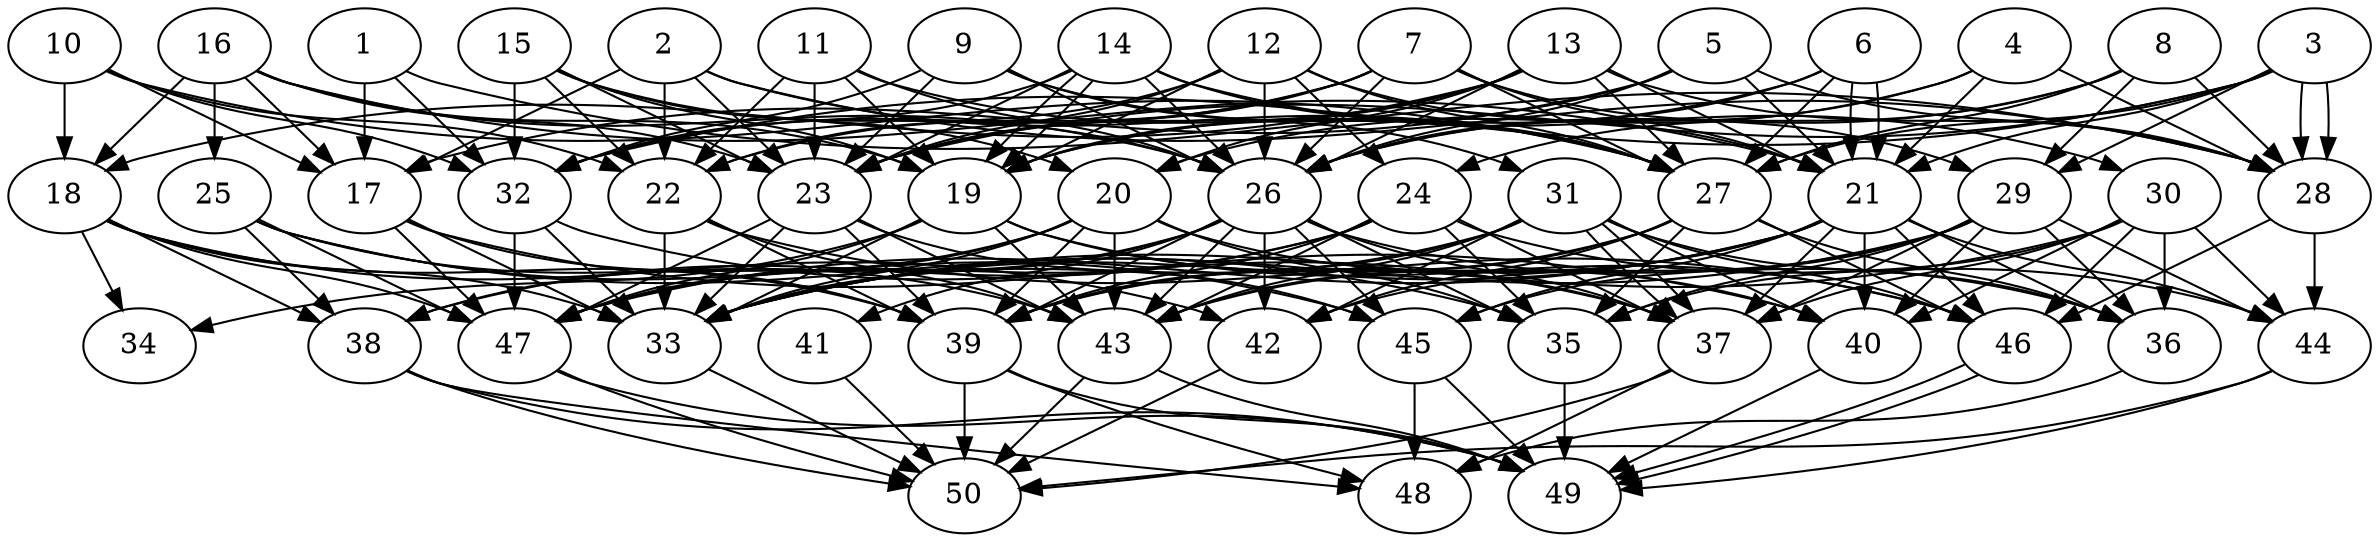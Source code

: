 // DAG automatically generated by daggen at Thu Oct  3 14:07:58 2019
// ./daggen --dot -n 50 --ccr 0.3 --fat 0.7 --regular 0.5 --density 0.7 --mindata 5242880 --maxdata 52428800 
digraph G {
  1 [size="97344853", alpha="0.19", expect_size="29203456"] 
  1 -> 17 [size ="29203456"]
  1 -> 28 [size ="29203456"]
  1 -> 32 [size ="29203456"]
  2 [size="65710080", alpha="0.19", expect_size="19713024"] 
  2 -> 17 [size ="19713024"]
  2 -> 22 [size ="19713024"]
  2 -> 23 [size ="19713024"]
  2 -> 27 [size ="19713024"]
  2 -> 28 [size ="19713024"]
  3 [size="54729387", alpha="0.16", expect_size="16418816"] 
  3 -> 21 [size ="16418816"]
  3 -> 23 [size ="16418816"]
  3 -> 27 [size ="16418816"]
  3 -> 28 [size ="16418816"]
  3 -> 28 [size ="16418816"]
  3 -> 29 [size ="16418816"]
  3 -> 32 [size ="16418816"]
  4 [size="65406293", alpha="0.03", expect_size="19621888"] 
  4 -> 20 [size ="19621888"]
  4 -> 21 [size ="19621888"]
  4 -> 26 [size ="19621888"]
  4 -> 28 [size ="19621888"]
  5 [size="52418560", alpha="0.06", expect_size="15725568"] 
  5 -> 17 [size ="15725568"]
  5 -> 19 [size ="15725568"]
  5 -> 21 [size ="15725568"]
  5 -> 26 [size ="15725568"]
  5 -> 28 [size ="15725568"]
  6 [size="65437013", alpha="0.12", expect_size="19631104"] 
  6 -> 19 [size ="19631104"]
  6 -> 21 [size ="19631104"]
  6 -> 21 [size ="19631104"]
  6 -> 26 [size ="19631104"]
  6 -> 27 [size ="19631104"]
  7 [size="23958187", alpha="0.17", expect_size="7187456"] 
  7 -> 21 [size ="7187456"]
  7 -> 22 [size ="7187456"]
  7 -> 23 [size ="7187456"]
  7 -> 26 [size ="7187456"]
  7 -> 27 [size ="7187456"]
  7 -> 29 [size ="7187456"]
  7 -> 32 [size ="7187456"]
  8 [size="128959147", alpha="0.07", expect_size="38687744"] 
  8 -> 24 [size ="38687744"]
  8 -> 26 [size ="38687744"]
  8 -> 27 [size ="38687744"]
  8 -> 28 [size ="38687744"]
  8 -> 29 [size ="38687744"]
  9 [size="39396693", alpha="0.10", expect_size="11819008"] 
  9 -> 23 [size ="11819008"]
  9 -> 26 [size ="11819008"]
  9 -> 27 [size ="11819008"]
  9 -> 31 [size ="11819008"]
  9 -> 32 [size ="11819008"]
  10 [size="130867200", alpha="0.01", expect_size="39260160"] 
  10 -> 17 [size ="39260160"]
  10 -> 18 [size ="39260160"]
  10 -> 22 [size ="39260160"]
  10 -> 27 [size ="39260160"]
  10 -> 32 [size ="39260160"]
  11 [size="94429867", alpha="0.05", expect_size="28328960"] 
  11 -> 19 [size ="28328960"]
  11 -> 22 [size ="28328960"]
  11 -> 23 [size ="28328960"]
  11 -> 26 [size ="28328960"]
  11 -> 27 [size ="28328960"]
  12 [size="90224640", alpha="0.07", expect_size="27067392"] 
  12 -> 19 [size ="27067392"]
  12 -> 21 [size ="27067392"]
  12 -> 22 [size ="27067392"]
  12 -> 23 [size ="27067392"]
  12 -> 24 [size ="27067392"]
  12 -> 26 [size ="27067392"]
  12 -> 27 [size ="27067392"]
  13 [size="84169387", alpha="0.06", expect_size="25250816"] 
  13 -> 18 [size ="25250816"]
  13 -> 19 [size ="25250816"]
  13 -> 20 [size ="25250816"]
  13 -> 21 [size ="25250816"]
  13 -> 23 [size ="25250816"]
  13 -> 26 [size ="25250816"]
  13 -> 27 [size ="25250816"]
  13 -> 28 [size ="25250816"]
  14 [size="49592320", alpha="0.05", expect_size="14877696"] 
  14 -> 19 [size ="14877696"]
  14 -> 19 [size ="14877696"]
  14 -> 23 [size ="14877696"]
  14 -> 26 [size ="14877696"]
  14 -> 27 [size ="14877696"]
  14 -> 30 [size ="14877696"]
  14 -> 32 [size ="14877696"]
  15 [size="73939627", alpha="0.05", expect_size="22181888"] 
  15 -> 19 [size ="22181888"]
  15 -> 20 [size ="22181888"]
  15 -> 22 [size ="22181888"]
  15 -> 23 [size ="22181888"]
  15 -> 26 [size ="22181888"]
  15 -> 32 [size ="22181888"]
  16 [size="123054080", alpha="0.08", expect_size="36916224"] 
  16 -> 17 [size ="36916224"]
  16 -> 18 [size ="36916224"]
  16 -> 19 [size ="36916224"]
  16 -> 21 [size ="36916224"]
  16 -> 23 [size ="36916224"]
  16 -> 25 [size ="36916224"]
  16 -> 26 [size ="36916224"]
  17 [size="58521600", alpha="0.02", expect_size="17556480"] 
  17 -> 33 [size ="17556480"]
  17 -> 39 [size ="17556480"]
  17 -> 40 [size ="17556480"]
  17 -> 47 [size ="17556480"]
  18 [size="38287360", alpha="0.15", expect_size="11486208"] 
  18 -> 33 [size ="11486208"]
  18 -> 34 [size ="11486208"]
  18 -> 38 [size ="11486208"]
  18 -> 39 [size ="11486208"]
  18 -> 42 [size ="11486208"]
  18 -> 47 [size ="11486208"]
  19 [size="93071360", alpha="0.02", expect_size="27921408"] 
  19 -> 33 [size ="27921408"]
  19 -> 34 [size ="27921408"]
  19 -> 37 [size ="27921408"]
  19 -> 43 [size ="27921408"]
  19 -> 46 [size ="27921408"]
  19 -> 47 [size ="27921408"]
  20 [size="167854080", alpha="0.01", expect_size="50356224"] 
  20 -> 33 [size ="50356224"]
  20 -> 35 [size ="50356224"]
  20 -> 38 [size ="50356224"]
  20 -> 39 [size ="50356224"]
  20 -> 40 [size ="50356224"]
  20 -> 43 [size ="50356224"]
  20 -> 47 [size ="50356224"]
  21 [size="172680533", alpha="0.11", expect_size="51804160"] 
  21 -> 33 [size ="51804160"]
  21 -> 36 [size ="51804160"]
  21 -> 37 [size ="51804160"]
  21 -> 39 [size ="51804160"]
  21 -> 40 [size ="51804160"]
  21 -> 43 [size ="51804160"]
  21 -> 44 [size ="51804160"]
  21 -> 45 [size ="51804160"]
  21 -> 46 [size ="51804160"]
  21 -> 47 [size ="51804160"]
  22 [size="53490347", alpha="0.06", expect_size="16047104"] 
  22 -> 33 [size ="16047104"]
  22 -> 39 [size ="16047104"]
  22 -> 43 [size ="16047104"]
  22 -> 46 [size ="16047104"]
  23 [size="109626027", alpha="0.06", expect_size="32887808"] 
  23 -> 33 [size ="32887808"]
  23 -> 39 [size ="32887808"]
  23 -> 43 [size ="32887808"]
  23 -> 45 [size ="32887808"]
  23 -> 47 [size ="32887808"]
  24 [size="159761067", alpha="0.12", expect_size="47928320"] 
  24 -> 35 [size ="47928320"]
  24 -> 37 [size ="47928320"]
  24 -> 38 [size ="47928320"]
  24 -> 39 [size ="47928320"]
  24 -> 43 [size ="47928320"]
  24 -> 44 [size ="47928320"]
  24 -> 47 [size ="47928320"]
  25 [size="39082667", alpha="0.03", expect_size="11724800"] 
  25 -> 35 [size ="11724800"]
  25 -> 38 [size ="11724800"]
  25 -> 43 [size ="11724800"]
  25 -> 45 [size ="11724800"]
  25 -> 47 [size ="11724800"]
  26 [size="76830720", alpha="0.20", expect_size="23049216"] 
  26 -> 33 [size ="23049216"]
  26 -> 35 [size ="23049216"]
  26 -> 36 [size ="23049216"]
  26 -> 37 [size ="23049216"]
  26 -> 39 [size ="23049216"]
  26 -> 41 [size ="23049216"]
  26 -> 42 [size ="23049216"]
  26 -> 43 [size ="23049216"]
  26 -> 45 [size ="23049216"]
  26 -> 47 [size ="23049216"]
  27 [size="136963413", alpha="0.17", expect_size="41089024"] 
  27 -> 35 [size ="41089024"]
  27 -> 36 [size ="41089024"]
  27 -> 39 [size ="41089024"]
  27 -> 42 [size ="41089024"]
  27 -> 43 [size ="41089024"]
  27 -> 46 [size ="41089024"]
  28 [size="153432747", alpha="0.09", expect_size="46029824"] 
  28 -> 44 [size ="46029824"]
  28 -> 46 [size ="46029824"]
  29 [size="117647360", alpha="0.04", expect_size="35294208"] 
  29 -> 33 [size ="35294208"]
  29 -> 35 [size ="35294208"]
  29 -> 36 [size ="35294208"]
  29 -> 37 [size ="35294208"]
  29 -> 40 [size ="35294208"]
  29 -> 42 [size ="35294208"]
  29 -> 44 [size ="35294208"]
  29 -> 45 [size ="35294208"]
  30 [size="135086080", alpha="0.13", expect_size="40525824"] 
  30 -> 33 [size ="40525824"]
  30 -> 35 [size ="40525824"]
  30 -> 36 [size ="40525824"]
  30 -> 37 [size ="40525824"]
  30 -> 40 [size ="40525824"]
  30 -> 44 [size ="40525824"]
  30 -> 46 [size ="40525824"]
  31 [size="145421653", alpha="0.11", expect_size="43626496"] 
  31 -> 33 [size ="43626496"]
  31 -> 36 [size ="43626496"]
  31 -> 37 [size ="43626496"]
  31 -> 37 [size ="43626496"]
  31 -> 39 [size ="43626496"]
  31 -> 40 [size ="43626496"]
  31 -> 42 [size ="43626496"]
  31 -> 43 [size ="43626496"]
  31 -> 46 [size ="43626496"]
  32 [size="71229440", alpha="0.19", expect_size="21368832"] 
  32 -> 33 [size ="21368832"]
  32 -> 37 [size ="21368832"]
  32 -> 47 [size ="21368832"]
  33 [size="118039893", alpha="0.16", expect_size="35411968"] 
  33 -> 50 [size ="35411968"]
  34 [size="165812907", alpha="0.16", expect_size="49743872"] 
  35 [size="105195520", alpha="0.04", expect_size="31558656"] 
  35 -> 49 [size ="31558656"]
  36 [size="128416427", alpha="0.05", expect_size="38524928"] 
  36 -> 48 [size ="38524928"]
  37 [size="126153387", alpha="0.12", expect_size="37846016"] 
  37 -> 48 [size ="37846016"]
  37 -> 50 [size ="37846016"]
  38 [size="104888320", alpha="0.01", expect_size="31466496"] 
  38 -> 48 [size ="31466496"]
  38 -> 49 [size ="31466496"]
  38 -> 50 [size ="31466496"]
  39 [size="18821120", alpha="0.19", expect_size="5646336"] 
  39 -> 48 [size ="5646336"]
  39 -> 49 [size ="5646336"]
  39 -> 50 [size ="5646336"]
  40 [size="47158613", alpha="0.17", expect_size="14147584"] 
  40 -> 49 [size ="14147584"]
  41 [size="146005333", alpha="0.15", expect_size="43801600"] 
  41 -> 50 [size ="43801600"]
  42 [size="77752320", alpha="0.17", expect_size="23325696"] 
  42 -> 50 [size ="23325696"]
  43 [size="72430933", alpha="0.11", expect_size="21729280"] 
  43 -> 49 [size ="21729280"]
  43 -> 50 [size ="21729280"]
  44 [size="39451307", alpha="0.02", expect_size="11835392"] 
  44 -> 49 [size ="11835392"]
  44 -> 50 [size ="11835392"]
  45 [size="168215893", alpha="0.17", expect_size="50464768"] 
  45 -> 48 [size ="50464768"]
  45 -> 49 [size ="50464768"]
  46 [size="43335680", alpha="0.19", expect_size="13000704"] 
  46 -> 49 [size ="13000704"]
  46 -> 49 [size ="13000704"]
  47 [size="84957867", alpha="0.17", expect_size="25487360"] 
  47 -> 49 [size ="25487360"]
  47 -> 50 [size ="25487360"]
  48 [size="19565227", alpha="0.11", expect_size="5869568"] 
  49 [size="25248427", alpha="0.19", expect_size="7574528"] 
  50 [size="20319573", alpha="0.01", expect_size="6095872"] 
}
